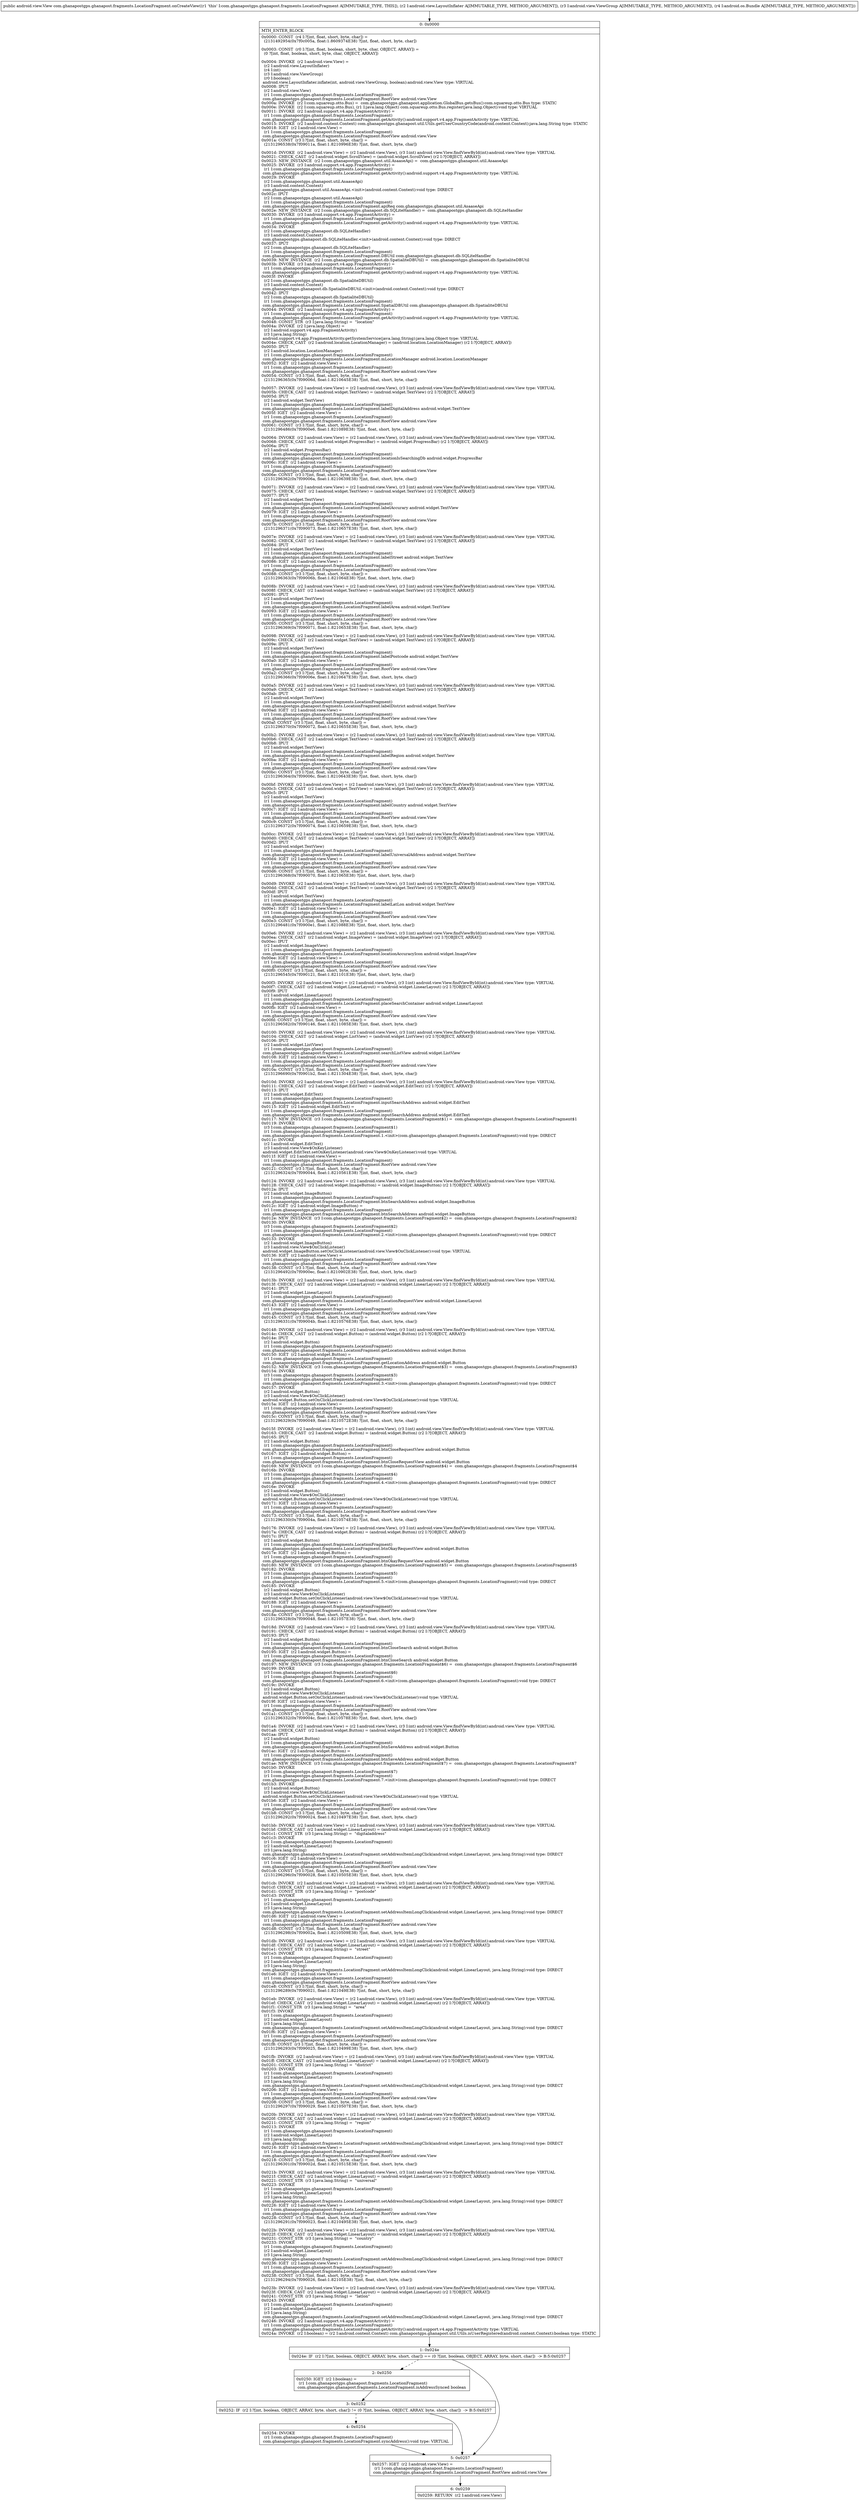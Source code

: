 digraph "CFG forcom.ghanapostgps.ghanapost.fragments.LocationFragment.onCreateView(Landroid\/view\/LayoutInflater;Landroid\/view\/ViewGroup;Landroid\/os\/Bundle;)Landroid\/view\/View;" {
Node_0 [shape=record,label="{0\:\ 0x0000|MTH_ENTER_BLOCK\l|0x0000: CONST  (r4 I:?[int, float, short, byte, char]) = \l  (2131492954(0x7f0c005a, float:1.8609374E38) ?[int, float, short, byte, char])\l \l0x0003: CONST  (r0 I:?[int, float, boolean, short, byte, char, OBJECT, ARRAY]) = \l  (0 ?[int, float, boolean, short, byte, char, OBJECT, ARRAY])\l \l0x0004: INVOKE  (r2 I:android.view.View) = \l  (r2 I:android.view.LayoutInflater)\l  (r4 I:int)\l  (r3 I:android.view.ViewGroup)\l  (r0 I:boolean)\l android.view.LayoutInflater.inflate(int, android.view.ViewGroup, boolean):android.view.View type: VIRTUAL \l0x0008: IPUT  \l  (r2 I:android.view.View)\l  (r1 I:com.ghanapostgps.ghanapost.fragments.LocationFragment)\l com.ghanapostgps.ghanapost.fragments.LocationFragment.RootView android.view.View \l0x000a: INVOKE  (r2 I:com.squareup.otto.Bus) =  com.ghanapostgps.ghanapost.application.GlobalBus.getsBus():com.squareup.otto.Bus type: STATIC \l0x000e: INVOKE  (r2 I:com.squareup.otto.Bus), (r1 I:java.lang.Object) com.squareup.otto.Bus.register(java.lang.Object):void type: VIRTUAL \l0x0011: INVOKE  (r2 I:android.support.v4.app.FragmentActivity) = \l  (r1 I:com.ghanapostgps.ghanapost.fragments.LocationFragment)\l com.ghanapostgps.ghanapost.fragments.LocationFragment.getActivity():android.support.v4.app.FragmentActivity type: VIRTUAL \l0x0015: INVOKE  (r2 I:android.content.Context) com.ghanapostgps.ghanapost.util.Utils.getUserCountryCode(android.content.Context):java.lang.String type: STATIC \l0x0018: IGET  (r2 I:android.view.View) = \l  (r1 I:com.ghanapostgps.ghanapost.fragments.LocationFragment)\l com.ghanapostgps.ghanapost.fragments.LocationFragment.RootView android.view.View \l0x001a: CONST  (r3 I:?[int, float, short, byte, char]) = \l  (2131296538(0x7f09011a, float:1.8210996E38) ?[int, float, short, byte, char])\l \l0x001d: INVOKE  (r2 I:android.view.View) = (r2 I:android.view.View), (r3 I:int) android.view.View.findViewById(int):android.view.View type: VIRTUAL \l0x0021: CHECK_CAST  (r2 I:android.widget.ScrollView) = (android.widget.ScrollView) (r2 I:?[OBJECT, ARRAY]) \l0x0023: NEW_INSTANCE  (r2 I:com.ghanapostgps.ghanapost.util.AsaaseApi) =  com.ghanapostgps.ghanapost.util.AsaaseApi \l0x0025: INVOKE  (r3 I:android.support.v4.app.FragmentActivity) = \l  (r1 I:com.ghanapostgps.ghanapost.fragments.LocationFragment)\l com.ghanapostgps.ghanapost.fragments.LocationFragment.getActivity():android.support.v4.app.FragmentActivity type: VIRTUAL \l0x0029: INVOKE  \l  (r2 I:com.ghanapostgps.ghanapost.util.AsaaseApi)\l  (r3 I:android.content.Context)\l com.ghanapostgps.ghanapost.util.AsaaseApi.\<init\>(android.content.Context):void type: DIRECT \l0x002c: IPUT  \l  (r2 I:com.ghanapostgps.ghanapost.util.AsaaseApi)\l  (r1 I:com.ghanapostgps.ghanapost.fragments.LocationFragment)\l com.ghanapostgps.ghanapost.fragments.LocationFragment.apiReq com.ghanapostgps.ghanapost.util.AsaaseApi \l0x002e: NEW_INSTANCE  (r2 I:com.ghanapostgps.ghanapost.db.SQLiteHandler) =  com.ghanapostgps.ghanapost.db.SQLiteHandler \l0x0030: INVOKE  (r3 I:android.support.v4.app.FragmentActivity) = \l  (r1 I:com.ghanapostgps.ghanapost.fragments.LocationFragment)\l com.ghanapostgps.ghanapost.fragments.LocationFragment.getActivity():android.support.v4.app.FragmentActivity type: VIRTUAL \l0x0034: INVOKE  \l  (r2 I:com.ghanapostgps.ghanapost.db.SQLiteHandler)\l  (r3 I:android.content.Context)\l com.ghanapostgps.ghanapost.db.SQLiteHandler.\<init\>(android.content.Context):void type: DIRECT \l0x0037: IPUT  \l  (r2 I:com.ghanapostgps.ghanapost.db.SQLiteHandler)\l  (r1 I:com.ghanapostgps.ghanapost.fragments.LocationFragment)\l com.ghanapostgps.ghanapost.fragments.LocationFragment.DBUtil com.ghanapostgps.ghanapost.db.SQLiteHandler \l0x0039: NEW_INSTANCE  (r2 I:com.ghanapostgps.ghanapost.db.SpatialiteDBUtil) =  com.ghanapostgps.ghanapost.db.SpatialiteDBUtil \l0x003b: INVOKE  (r3 I:android.support.v4.app.FragmentActivity) = \l  (r1 I:com.ghanapostgps.ghanapost.fragments.LocationFragment)\l com.ghanapostgps.ghanapost.fragments.LocationFragment.getActivity():android.support.v4.app.FragmentActivity type: VIRTUAL \l0x003f: INVOKE  \l  (r2 I:com.ghanapostgps.ghanapost.db.SpatialiteDBUtil)\l  (r3 I:android.content.Context)\l com.ghanapostgps.ghanapost.db.SpatialiteDBUtil.\<init\>(android.content.Context):void type: DIRECT \l0x0042: IPUT  \l  (r2 I:com.ghanapostgps.ghanapost.db.SpatialiteDBUtil)\l  (r1 I:com.ghanapostgps.ghanapost.fragments.LocationFragment)\l com.ghanapostgps.ghanapost.fragments.LocationFragment.SpatialDBUtil com.ghanapostgps.ghanapost.db.SpatialiteDBUtil \l0x0044: INVOKE  (r2 I:android.support.v4.app.FragmentActivity) = \l  (r1 I:com.ghanapostgps.ghanapost.fragments.LocationFragment)\l com.ghanapostgps.ghanapost.fragments.LocationFragment.getActivity():android.support.v4.app.FragmentActivity type: VIRTUAL \l0x0048: CONST_STR  (r3 I:java.lang.String) =  \"location\" \l0x004a: INVOKE  (r2 I:java.lang.Object) = \l  (r2 I:android.support.v4.app.FragmentActivity)\l  (r3 I:java.lang.String)\l android.support.v4.app.FragmentActivity.getSystemService(java.lang.String):java.lang.Object type: VIRTUAL \l0x004e: CHECK_CAST  (r2 I:android.location.LocationManager) = (android.location.LocationManager) (r2 I:?[OBJECT, ARRAY]) \l0x0050: IPUT  \l  (r2 I:android.location.LocationManager)\l  (r1 I:com.ghanapostgps.ghanapost.fragments.LocationFragment)\l com.ghanapostgps.ghanapost.fragments.LocationFragment.mLocationManager android.location.LocationManager \l0x0052: IGET  (r2 I:android.view.View) = \l  (r1 I:com.ghanapostgps.ghanapost.fragments.LocationFragment)\l com.ghanapostgps.ghanapost.fragments.LocationFragment.RootView android.view.View \l0x0054: CONST  (r3 I:?[int, float, short, byte, char]) = \l  (2131296365(0x7f09006d, float:1.8210645E38) ?[int, float, short, byte, char])\l \l0x0057: INVOKE  (r2 I:android.view.View) = (r2 I:android.view.View), (r3 I:int) android.view.View.findViewById(int):android.view.View type: VIRTUAL \l0x005b: CHECK_CAST  (r2 I:android.widget.TextView) = (android.widget.TextView) (r2 I:?[OBJECT, ARRAY]) \l0x005d: IPUT  \l  (r2 I:android.widget.TextView)\l  (r1 I:com.ghanapostgps.ghanapost.fragments.LocationFragment)\l com.ghanapostgps.ghanapost.fragments.LocationFragment.labelDigitalAddress android.widget.TextView \l0x005f: IGET  (r2 I:android.view.View) = \l  (r1 I:com.ghanapostgps.ghanapost.fragments.LocationFragment)\l com.ghanapostgps.ghanapost.fragments.LocationFragment.RootView android.view.View \l0x0061: CONST  (r3 I:?[int, float, short, byte, char]) = \l  (2131296486(0x7f0900e6, float:1.821089E38) ?[int, float, short, byte, char])\l \l0x0064: INVOKE  (r2 I:android.view.View) = (r2 I:android.view.View), (r3 I:int) android.view.View.findViewById(int):android.view.View type: VIRTUAL \l0x0068: CHECK_CAST  (r2 I:android.widget.ProgressBar) = (android.widget.ProgressBar) (r2 I:?[OBJECT, ARRAY]) \l0x006a: IPUT  \l  (r2 I:android.widget.ProgressBar)\l  (r1 I:com.ghanapostgps.ghanapost.fragments.LocationFragment)\l com.ghanapostgps.ghanapost.fragments.LocationFragment.locationIsSearchingDb android.widget.ProgressBar \l0x006c: IGET  (r2 I:android.view.View) = \l  (r1 I:com.ghanapostgps.ghanapost.fragments.LocationFragment)\l com.ghanapostgps.ghanapost.fragments.LocationFragment.RootView android.view.View \l0x006e: CONST  (r3 I:?[int, float, short, byte, char]) = \l  (2131296362(0x7f09006a, float:1.8210639E38) ?[int, float, short, byte, char])\l \l0x0071: INVOKE  (r2 I:android.view.View) = (r2 I:android.view.View), (r3 I:int) android.view.View.findViewById(int):android.view.View type: VIRTUAL \l0x0075: CHECK_CAST  (r2 I:android.widget.TextView) = (android.widget.TextView) (r2 I:?[OBJECT, ARRAY]) \l0x0077: IPUT  \l  (r2 I:android.widget.TextView)\l  (r1 I:com.ghanapostgps.ghanapost.fragments.LocationFragment)\l com.ghanapostgps.ghanapost.fragments.LocationFragment.labelAccurary android.widget.TextView \l0x0079: IGET  (r2 I:android.view.View) = \l  (r1 I:com.ghanapostgps.ghanapost.fragments.LocationFragment)\l com.ghanapostgps.ghanapost.fragments.LocationFragment.RootView android.view.View \l0x007b: CONST  (r3 I:?[int, float, short, byte, char]) = \l  (2131296371(0x7f090073, float:1.8210657E38) ?[int, float, short, byte, char])\l \l0x007e: INVOKE  (r2 I:android.view.View) = (r2 I:android.view.View), (r3 I:int) android.view.View.findViewById(int):android.view.View type: VIRTUAL \l0x0082: CHECK_CAST  (r2 I:android.widget.TextView) = (android.widget.TextView) (r2 I:?[OBJECT, ARRAY]) \l0x0084: IPUT  \l  (r2 I:android.widget.TextView)\l  (r1 I:com.ghanapostgps.ghanapost.fragments.LocationFragment)\l com.ghanapostgps.ghanapost.fragments.LocationFragment.labelStreet android.widget.TextView \l0x0086: IGET  (r2 I:android.view.View) = \l  (r1 I:com.ghanapostgps.ghanapost.fragments.LocationFragment)\l com.ghanapostgps.ghanapost.fragments.LocationFragment.RootView android.view.View \l0x0088: CONST  (r3 I:?[int, float, short, byte, char]) = \l  (2131296363(0x7f09006b, float:1.821064E38) ?[int, float, short, byte, char])\l \l0x008b: INVOKE  (r2 I:android.view.View) = (r2 I:android.view.View), (r3 I:int) android.view.View.findViewById(int):android.view.View type: VIRTUAL \l0x008f: CHECK_CAST  (r2 I:android.widget.TextView) = (android.widget.TextView) (r2 I:?[OBJECT, ARRAY]) \l0x0091: IPUT  \l  (r2 I:android.widget.TextView)\l  (r1 I:com.ghanapostgps.ghanapost.fragments.LocationFragment)\l com.ghanapostgps.ghanapost.fragments.LocationFragment.labelArea android.widget.TextView \l0x0093: IGET  (r2 I:android.view.View) = \l  (r1 I:com.ghanapostgps.ghanapost.fragments.LocationFragment)\l com.ghanapostgps.ghanapost.fragments.LocationFragment.RootView android.view.View \l0x0095: CONST  (r3 I:?[int, float, short, byte, char]) = \l  (2131296369(0x7f090071, float:1.8210653E38) ?[int, float, short, byte, char])\l \l0x0098: INVOKE  (r2 I:android.view.View) = (r2 I:android.view.View), (r3 I:int) android.view.View.findViewById(int):android.view.View type: VIRTUAL \l0x009c: CHECK_CAST  (r2 I:android.widget.TextView) = (android.widget.TextView) (r2 I:?[OBJECT, ARRAY]) \l0x009e: IPUT  \l  (r2 I:android.widget.TextView)\l  (r1 I:com.ghanapostgps.ghanapost.fragments.LocationFragment)\l com.ghanapostgps.ghanapost.fragments.LocationFragment.labelPostcode android.widget.TextView \l0x00a0: IGET  (r2 I:android.view.View) = \l  (r1 I:com.ghanapostgps.ghanapost.fragments.LocationFragment)\l com.ghanapostgps.ghanapost.fragments.LocationFragment.RootView android.view.View \l0x00a2: CONST  (r3 I:?[int, float, short, byte, char]) = \l  (2131296366(0x7f09006e, float:1.8210647E38) ?[int, float, short, byte, char])\l \l0x00a5: INVOKE  (r2 I:android.view.View) = (r2 I:android.view.View), (r3 I:int) android.view.View.findViewById(int):android.view.View type: VIRTUAL \l0x00a9: CHECK_CAST  (r2 I:android.widget.TextView) = (android.widget.TextView) (r2 I:?[OBJECT, ARRAY]) \l0x00ab: IPUT  \l  (r2 I:android.widget.TextView)\l  (r1 I:com.ghanapostgps.ghanapost.fragments.LocationFragment)\l com.ghanapostgps.ghanapost.fragments.LocationFragment.labelDistrict android.widget.TextView \l0x00ad: IGET  (r2 I:android.view.View) = \l  (r1 I:com.ghanapostgps.ghanapost.fragments.LocationFragment)\l com.ghanapostgps.ghanapost.fragments.LocationFragment.RootView android.view.View \l0x00af: CONST  (r3 I:?[int, float, short, byte, char]) = \l  (2131296370(0x7f090072, float:1.8210655E38) ?[int, float, short, byte, char])\l \l0x00b2: INVOKE  (r2 I:android.view.View) = (r2 I:android.view.View), (r3 I:int) android.view.View.findViewById(int):android.view.View type: VIRTUAL \l0x00b6: CHECK_CAST  (r2 I:android.widget.TextView) = (android.widget.TextView) (r2 I:?[OBJECT, ARRAY]) \l0x00b8: IPUT  \l  (r2 I:android.widget.TextView)\l  (r1 I:com.ghanapostgps.ghanapost.fragments.LocationFragment)\l com.ghanapostgps.ghanapost.fragments.LocationFragment.labelRegion android.widget.TextView \l0x00ba: IGET  (r2 I:android.view.View) = \l  (r1 I:com.ghanapostgps.ghanapost.fragments.LocationFragment)\l com.ghanapostgps.ghanapost.fragments.LocationFragment.RootView android.view.View \l0x00bc: CONST  (r3 I:?[int, float, short, byte, char]) = \l  (2131296364(0x7f09006c, float:1.8210643E38) ?[int, float, short, byte, char])\l \l0x00bf: INVOKE  (r2 I:android.view.View) = (r2 I:android.view.View), (r3 I:int) android.view.View.findViewById(int):android.view.View type: VIRTUAL \l0x00c3: CHECK_CAST  (r2 I:android.widget.TextView) = (android.widget.TextView) (r2 I:?[OBJECT, ARRAY]) \l0x00c5: IPUT  \l  (r2 I:android.widget.TextView)\l  (r1 I:com.ghanapostgps.ghanapost.fragments.LocationFragment)\l com.ghanapostgps.ghanapost.fragments.LocationFragment.labelCountry android.widget.TextView \l0x00c7: IGET  (r2 I:android.view.View) = \l  (r1 I:com.ghanapostgps.ghanapost.fragments.LocationFragment)\l com.ghanapostgps.ghanapost.fragments.LocationFragment.RootView android.view.View \l0x00c9: CONST  (r3 I:?[int, float, short, byte, char]) = \l  (2131296372(0x7f090074, float:1.8210659E38) ?[int, float, short, byte, char])\l \l0x00cc: INVOKE  (r2 I:android.view.View) = (r2 I:android.view.View), (r3 I:int) android.view.View.findViewById(int):android.view.View type: VIRTUAL \l0x00d0: CHECK_CAST  (r2 I:android.widget.TextView) = (android.widget.TextView) (r2 I:?[OBJECT, ARRAY]) \l0x00d2: IPUT  \l  (r2 I:android.widget.TextView)\l  (r1 I:com.ghanapostgps.ghanapost.fragments.LocationFragment)\l com.ghanapostgps.ghanapost.fragments.LocationFragment.labelUniversalAddress android.widget.TextView \l0x00d4: IGET  (r2 I:android.view.View) = \l  (r1 I:com.ghanapostgps.ghanapost.fragments.LocationFragment)\l com.ghanapostgps.ghanapost.fragments.LocationFragment.RootView android.view.View \l0x00d6: CONST  (r3 I:?[int, float, short, byte, char]) = \l  (2131296368(0x7f090070, float:1.821065E38) ?[int, float, short, byte, char])\l \l0x00d9: INVOKE  (r2 I:android.view.View) = (r2 I:android.view.View), (r3 I:int) android.view.View.findViewById(int):android.view.View type: VIRTUAL \l0x00dd: CHECK_CAST  (r2 I:android.widget.TextView) = (android.widget.TextView) (r2 I:?[OBJECT, ARRAY]) \l0x00df: IPUT  \l  (r2 I:android.widget.TextView)\l  (r1 I:com.ghanapostgps.ghanapost.fragments.LocationFragment)\l com.ghanapostgps.ghanapost.fragments.LocationFragment.labelLatLon android.widget.TextView \l0x00e1: IGET  (r2 I:android.view.View) = \l  (r1 I:com.ghanapostgps.ghanapost.fragments.LocationFragment)\l com.ghanapostgps.ghanapost.fragments.LocationFragment.RootView android.view.View \l0x00e3: CONST  (r3 I:?[int, float, short, byte, char]) = \l  (2131296481(0x7f0900e1, float:1.821088E38) ?[int, float, short, byte, char])\l \l0x00e6: INVOKE  (r2 I:android.view.View) = (r2 I:android.view.View), (r3 I:int) android.view.View.findViewById(int):android.view.View type: VIRTUAL \l0x00ea: CHECK_CAST  (r2 I:android.widget.ImageView) = (android.widget.ImageView) (r2 I:?[OBJECT, ARRAY]) \l0x00ec: IPUT  \l  (r2 I:android.widget.ImageView)\l  (r1 I:com.ghanapostgps.ghanapost.fragments.LocationFragment)\l com.ghanapostgps.ghanapost.fragments.LocationFragment.locationAccuracyIcon android.widget.ImageView \l0x00ee: IGET  (r2 I:android.view.View) = \l  (r1 I:com.ghanapostgps.ghanapost.fragments.LocationFragment)\l com.ghanapostgps.ghanapost.fragments.LocationFragment.RootView android.view.View \l0x00f0: CONST  (r3 I:?[int, float, short, byte, char]) = \l  (2131296545(0x7f090121, float:1.821101E38) ?[int, float, short, byte, char])\l \l0x00f3: INVOKE  (r2 I:android.view.View) = (r2 I:android.view.View), (r3 I:int) android.view.View.findViewById(int):android.view.View type: VIRTUAL \l0x00f7: CHECK_CAST  (r2 I:android.widget.LinearLayout) = (android.widget.LinearLayout) (r2 I:?[OBJECT, ARRAY]) \l0x00f9: IPUT  \l  (r2 I:android.widget.LinearLayout)\l  (r1 I:com.ghanapostgps.ghanapost.fragments.LocationFragment)\l com.ghanapostgps.ghanapost.fragments.LocationFragment.placeSearchContainer android.widget.LinearLayout \l0x00fb: IGET  (r2 I:android.view.View) = \l  (r1 I:com.ghanapostgps.ghanapost.fragments.LocationFragment)\l com.ghanapostgps.ghanapost.fragments.LocationFragment.RootView android.view.View \l0x00fd: CONST  (r3 I:?[int, float, short, byte, char]) = \l  (2131296582(0x7f090146, float:1.8211085E38) ?[int, float, short, byte, char])\l \l0x0100: INVOKE  (r2 I:android.view.View) = (r2 I:android.view.View), (r3 I:int) android.view.View.findViewById(int):android.view.View type: VIRTUAL \l0x0104: CHECK_CAST  (r2 I:android.widget.ListView) = (android.widget.ListView) (r2 I:?[OBJECT, ARRAY]) \l0x0106: IPUT  \l  (r2 I:android.widget.ListView)\l  (r1 I:com.ghanapostgps.ghanapost.fragments.LocationFragment)\l com.ghanapostgps.ghanapost.fragments.LocationFragment.searchListView android.widget.ListView \l0x0108: IGET  (r2 I:android.view.View) = \l  (r1 I:com.ghanapostgps.ghanapost.fragments.LocationFragment)\l com.ghanapostgps.ghanapost.fragments.LocationFragment.RootView android.view.View \l0x010a: CONST  (r3 I:?[int, float, short, byte, char]) = \l  (2131296690(0x7f0901b2, float:1.8211304E38) ?[int, float, short, byte, char])\l \l0x010d: INVOKE  (r2 I:android.view.View) = (r2 I:android.view.View), (r3 I:int) android.view.View.findViewById(int):android.view.View type: VIRTUAL \l0x0111: CHECK_CAST  (r2 I:android.widget.EditText) = (android.widget.EditText) (r2 I:?[OBJECT, ARRAY]) \l0x0113: IPUT  \l  (r2 I:android.widget.EditText)\l  (r1 I:com.ghanapostgps.ghanapost.fragments.LocationFragment)\l com.ghanapostgps.ghanapost.fragments.LocationFragment.inputSearchAddress android.widget.EditText \l0x0115: IGET  (r2 I:android.widget.EditText) = \l  (r1 I:com.ghanapostgps.ghanapost.fragments.LocationFragment)\l com.ghanapostgps.ghanapost.fragments.LocationFragment.inputSearchAddress android.widget.EditText \l0x0117: NEW_INSTANCE  (r3 I:com.ghanapostgps.ghanapost.fragments.LocationFragment$1) =  com.ghanapostgps.ghanapost.fragments.LocationFragment$1 \l0x0119: INVOKE  \l  (r3 I:com.ghanapostgps.ghanapost.fragments.LocationFragment$1)\l  (r1 I:com.ghanapostgps.ghanapost.fragments.LocationFragment)\l com.ghanapostgps.ghanapost.fragments.LocationFragment.1.\<init\>(com.ghanapostgps.ghanapost.fragments.LocationFragment):void type: DIRECT \l0x011c: INVOKE  \l  (r2 I:android.widget.EditText)\l  (r3 I:android.view.View$OnKeyListener)\l android.widget.EditText.setOnKeyListener(android.view.View$OnKeyListener):void type: VIRTUAL \l0x011f: IGET  (r2 I:android.view.View) = \l  (r1 I:com.ghanapostgps.ghanapost.fragments.LocationFragment)\l com.ghanapostgps.ghanapost.fragments.LocationFragment.RootView android.view.View \l0x0121: CONST  (r3 I:?[int, float, short, byte, char]) = \l  (2131296324(0x7f090044, float:1.8210561E38) ?[int, float, short, byte, char])\l \l0x0124: INVOKE  (r2 I:android.view.View) = (r2 I:android.view.View), (r3 I:int) android.view.View.findViewById(int):android.view.View type: VIRTUAL \l0x0128: CHECK_CAST  (r2 I:android.widget.ImageButton) = (android.widget.ImageButton) (r2 I:?[OBJECT, ARRAY]) \l0x012a: IPUT  \l  (r2 I:android.widget.ImageButton)\l  (r1 I:com.ghanapostgps.ghanapost.fragments.LocationFragment)\l com.ghanapostgps.ghanapost.fragments.LocationFragment.btnSearchAddress android.widget.ImageButton \l0x012c: IGET  (r2 I:android.widget.ImageButton) = \l  (r1 I:com.ghanapostgps.ghanapost.fragments.LocationFragment)\l com.ghanapostgps.ghanapost.fragments.LocationFragment.btnSearchAddress android.widget.ImageButton \l0x012e: NEW_INSTANCE  (r3 I:com.ghanapostgps.ghanapost.fragments.LocationFragment$2) =  com.ghanapostgps.ghanapost.fragments.LocationFragment$2 \l0x0130: INVOKE  \l  (r3 I:com.ghanapostgps.ghanapost.fragments.LocationFragment$2)\l  (r1 I:com.ghanapostgps.ghanapost.fragments.LocationFragment)\l com.ghanapostgps.ghanapost.fragments.LocationFragment.2.\<init\>(com.ghanapostgps.ghanapost.fragments.LocationFragment):void type: DIRECT \l0x0133: INVOKE  \l  (r2 I:android.widget.ImageButton)\l  (r3 I:android.view.View$OnClickListener)\l android.widget.ImageButton.setOnClickListener(android.view.View$OnClickListener):void type: VIRTUAL \l0x0136: IGET  (r2 I:android.view.View) = \l  (r1 I:com.ghanapostgps.ghanapost.fragments.LocationFragment)\l com.ghanapostgps.ghanapost.fragments.LocationFragment.RootView android.view.View \l0x0138: CONST  (r3 I:?[int, float, short, byte, char]) = \l  (2131296492(0x7f0900ec, float:1.8210902E38) ?[int, float, short, byte, char])\l \l0x013b: INVOKE  (r2 I:android.view.View) = (r2 I:android.view.View), (r3 I:int) android.view.View.findViewById(int):android.view.View type: VIRTUAL \l0x013f: CHECK_CAST  (r2 I:android.widget.LinearLayout) = (android.widget.LinearLayout) (r2 I:?[OBJECT, ARRAY]) \l0x0141: IPUT  \l  (r2 I:android.widget.LinearLayout)\l  (r1 I:com.ghanapostgps.ghanapost.fragments.LocationFragment)\l com.ghanapostgps.ghanapost.fragments.LocationFragment.LocationRequestView android.widget.LinearLayout \l0x0143: IGET  (r2 I:android.view.View) = \l  (r1 I:com.ghanapostgps.ghanapost.fragments.LocationFragment)\l com.ghanapostgps.ghanapost.fragments.LocationFragment.RootView android.view.View \l0x0145: CONST  (r3 I:?[int, float, short, byte, char]) = \l  (2131296331(0x7f09004b, float:1.8210576E38) ?[int, float, short, byte, char])\l \l0x0148: INVOKE  (r2 I:android.view.View) = (r2 I:android.view.View), (r3 I:int) android.view.View.findViewById(int):android.view.View type: VIRTUAL \l0x014c: CHECK_CAST  (r2 I:android.widget.Button) = (android.widget.Button) (r2 I:?[OBJECT, ARRAY]) \l0x014e: IPUT  \l  (r2 I:android.widget.Button)\l  (r1 I:com.ghanapostgps.ghanapost.fragments.LocationFragment)\l com.ghanapostgps.ghanapost.fragments.LocationFragment.getLocationAddress android.widget.Button \l0x0150: IGET  (r2 I:android.widget.Button) = \l  (r1 I:com.ghanapostgps.ghanapost.fragments.LocationFragment)\l com.ghanapostgps.ghanapost.fragments.LocationFragment.getLocationAddress android.widget.Button \l0x0152: NEW_INSTANCE  (r3 I:com.ghanapostgps.ghanapost.fragments.LocationFragment$3) =  com.ghanapostgps.ghanapost.fragments.LocationFragment$3 \l0x0154: INVOKE  \l  (r3 I:com.ghanapostgps.ghanapost.fragments.LocationFragment$3)\l  (r1 I:com.ghanapostgps.ghanapost.fragments.LocationFragment)\l com.ghanapostgps.ghanapost.fragments.LocationFragment.3.\<init\>(com.ghanapostgps.ghanapost.fragments.LocationFragment):void type: DIRECT \l0x0157: INVOKE  \l  (r2 I:android.widget.Button)\l  (r3 I:android.view.View$OnClickListener)\l android.widget.Button.setOnClickListener(android.view.View$OnClickListener):void type: VIRTUAL \l0x015a: IGET  (r2 I:android.view.View) = \l  (r1 I:com.ghanapostgps.ghanapost.fragments.LocationFragment)\l com.ghanapostgps.ghanapost.fragments.LocationFragment.RootView android.view.View \l0x015c: CONST  (r3 I:?[int, float, short, byte, char]) = \l  (2131296329(0x7f090049, float:1.8210572E38) ?[int, float, short, byte, char])\l \l0x015f: INVOKE  (r2 I:android.view.View) = (r2 I:android.view.View), (r3 I:int) android.view.View.findViewById(int):android.view.View type: VIRTUAL \l0x0163: CHECK_CAST  (r2 I:android.widget.Button) = (android.widget.Button) (r2 I:?[OBJECT, ARRAY]) \l0x0165: IPUT  \l  (r2 I:android.widget.Button)\l  (r1 I:com.ghanapostgps.ghanapost.fragments.LocationFragment)\l com.ghanapostgps.ghanapost.fragments.LocationFragment.btnCloseRequestView android.widget.Button \l0x0167: IGET  (r2 I:android.widget.Button) = \l  (r1 I:com.ghanapostgps.ghanapost.fragments.LocationFragment)\l com.ghanapostgps.ghanapost.fragments.LocationFragment.btnCloseRequestView android.widget.Button \l0x0169: NEW_INSTANCE  (r3 I:com.ghanapostgps.ghanapost.fragments.LocationFragment$4) =  com.ghanapostgps.ghanapost.fragments.LocationFragment$4 \l0x016b: INVOKE  \l  (r3 I:com.ghanapostgps.ghanapost.fragments.LocationFragment$4)\l  (r1 I:com.ghanapostgps.ghanapost.fragments.LocationFragment)\l com.ghanapostgps.ghanapost.fragments.LocationFragment.4.\<init\>(com.ghanapostgps.ghanapost.fragments.LocationFragment):void type: DIRECT \l0x016e: INVOKE  \l  (r2 I:android.widget.Button)\l  (r3 I:android.view.View$OnClickListener)\l android.widget.Button.setOnClickListener(android.view.View$OnClickListener):void type: VIRTUAL \l0x0171: IGET  (r2 I:android.view.View) = \l  (r1 I:com.ghanapostgps.ghanapost.fragments.LocationFragment)\l com.ghanapostgps.ghanapost.fragments.LocationFragment.RootView android.view.View \l0x0173: CONST  (r3 I:?[int, float, short, byte, char]) = \l  (2131296330(0x7f09004a, float:1.8210574E38) ?[int, float, short, byte, char])\l \l0x0176: INVOKE  (r2 I:android.view.View) = (r2 I:android.view.View), (r3 I:int) android.view.View.findViewById(int):android.view.View type: VIRTUAL \l0x017a: CHECK_CAST  (r2 I:android.widget.Button) = (android.widget.Button) (r2 I:?[OBJECT, ARRAY]) \l0x017c: IPUT  \l  (r2 I:android.widget.Button)\l  (r1 I:com.ghanapostgps.ghanapost.fragments.LocationFragment)\l com.ghanapostgps.ghanapost.fragments.LocationFragment.btnOkayRequestView android.widget.Button \l0x017e: IGET  (r2 I:android.widget.Button) = \l  (r1 I:com.ghanapostgps.ghanapost.fragments.LocationFragment)\l com.ghanapostgps.ghanapost.fragments.LocationFragment.btnOkayRequestView android.widget.Button \l0x0180: NEW_INSTANCE  (r3 I:com.ghanapostgps.ghanapost.fragments.LocationFragment$5) =  com.ghanapostgps.ghanapost.fragments.LocationFragment$5 \l0x0182: INVOKE  \l  (r3 I:com.ghanapostgps.ghanapost.fragments.LocationFragment$5)\l  (r1 I:com.ghanapostgps.ghanapost.fragments.LocationFragment)\l com.ghanapostgps.ghanapost.fragments.LocationFragment.5.\<init\>(com.ghanapostgps.ghanapost.fragments.LocationFragment):void type: DIRECT \l0x0185: INVOKE  \l  (r2 I:android.widget.Button)\l  (r3 I:android.view.View$OnClickListener)\l android.widget.Button.setOnClickListener(android.view.View$OnClickListener):void type: VIRTUAL \l0x0188: IGET  (r2 I:android.view.View) = \l  (r1 I:com.ghanapostgps.ghanapost.fragments.LocationFragment)\l com.ghanapostgps.ghanapost.fragments.LocationFragment.RootView android.view.View \l0x018a: CONST  (r3 I:?[int, float, short, byte, char]) = \l  (2131296328(0x7f090048, float:1.821057E38) ?[int, float, short, byte, char])\l \l0x018d: INVOKE  (r2 I:android.view.View) = (r2 I:android.view.View), (r3 I:int) android.view.View.findViewById(int):android.view.View type: VIRTUAL \l0x0191: CHECK_CAST  (r2 I:android.widget.Button) = (android.widget.Button) (r2 I:?[OBJECT, ARRAY]) \l0x0193: IPUT  \l  (r2 I:android.widget.Button)\l  (r1 I:com.ghanapostgps.ghanapost.fragments.LocationFragment)\l com.ghanapostgps.ghanapost.fragments.LocationFragment.btnCloseSearch android.widget.Button \l0x0195: IGET  (r2 I:android.widget.Button) = \l  (r1 I:com.ghanapostgps.ghanapost.fragments.LocationFragment)\l com.ghanapostgps.ghanapost.fragments.LocationFragment.btnCloseSearch android.widget.Button \l0x0197: NEW_INSTANCE  (r3 I:com.ghanapostgps.ghanapost.fragments.LocationFragment$6) =  com.ghanapostgps.ghanapost.fragments.LocationFragment$6 \l0x0199: INVOKE  \l  (r3 I:com.ghanapostgps.ghanapost.fragments.LocationFragment$6)\l  (r1 I:com.ghanapostgps.ghanapost.fragments.LocationFragment)\l com.ghanapostgps.ghanapost.fragments.LocationFragment.6.\<init\>(com.ghanapostgps.ghanapost.fragments.LocationFragment):void type: DIRECT \l0x019c: INVOKE  \l  (r2 I:android.widget.Button)\l  (r3 I:android.view.View$OnClickListener)\l android.widget.Button.setOnClickListener(android.view.View$OnClickListener):void type: VIRTUAL \l0x019f: IGET  (r2 I:android.view.View) = \l  (r1 I:com.ghanapostgps.ghanapost.fragments.LocationFragment)\l com.ghanapostgps.ghanapost.fragments.LocationFragment.RootView android.view.View \l0x01a1: CONST  (r3 I:?[int, float, short, byte, char]) = \l  (2131296332(0x7f09004c, float:1.8210578E38) ?[int, float, short, byte, char])\l \l0x01a4: INVOKE  (r2 I:android.view.View) = (r2 I:android.view.View), (r3 I:int) android.view.View.findViewById(int):android.view.View type: VIRTUAL \l0x01a8: CHECK_CAST  (r2 I:android.widget.Button) = (android.widget.Button) (r2 I:?[OBJECT, ARRAY]) \l0x01aa: IPUT  \l  (r2 I:android.widget.Button)\l  (r1 I:com.ghanapostgps.ghanapost.fragments.LocationFragment)\l com.ghanapostgps.ghanapost.fragments.LocationFragment.btnSaveAddress android.widget.Button \l0x01ac: IGET  (r2 I:android.widget.Button) = \l  (r1 I:com.ghanapostgps.ghanapost.fragments.LocationFragment)\l com.ghanapostgps.ghanapost.fragments.LocationFragment.btnSaveAddress android.widget.Button \l0x01ae: NEW_INSTANCE  (r3 I:com.ghanapostgps.ghanapost.fragments.LocationFragment$7) =  com.ghanapostgps.ghanapost.fragments.LocationFragment$7 \l0x01b0: INVOKE  \l  (r3 I:com.ghanapostgps.ghanapost.fragments.LocationFragment$7)\l  (r1 I:com.ghanapostgps.ghanapost.fragments.LocationFragment)\l com.ghanapostgps.ghanapost.fragments.LocationFragment.7.\<init\>(com.ghanapostgps.ghanapost.fragments.LocationFragment):void type: DIRECT \l0x01b3: INVOKE  \l  (r2 I:android.widget.Button)\l  (r3 I:android.view.View$OnClickListener)\l android.widget.Button.setOnClickListener(android.view.View$OnClickListener):void type: VIRTUAL \l0x01b6: IGET  (r2 I:android.view.View) = \l  (r1 I:com.ghanapostgps.ghanapost.fragments.LocationFragment)\l com.ghanapostgps.ghanapost.fragments.LocationFragment.RootView android.view.View \l0x01b8: CONST  (r3 I:?[int, float, short, byte, char]) = \l  (2131296292(0x7f090024, float:1.8210497E38) ?[int, float, short, byte, char])\l \l0x01bb: INVOKE  (r2 I:android.view.View) = (r2 I:android.view.View), (r3 I:int) android.view.View.findViewById(int):android.view.View type: VIRTUAL \l0x01bf: CHECK_CAST  (r2 I:android.widget.LinearLayout) = (android.widget.LinearLayout) (r2 I:?[OBJECT, ARRAY]) \l0x01c1: CONST_STR  (r3 I:java.lang.String) =  \"digitaladdress\" \l0x01c3: INVOKE  \l  (r1 I:com.ghanapostgps.ghanapost.fragments.LocationFragment)\l  (r2 I:android.widget.LinearLayout)\l  (r3 I:java.lang.String)\l com.ghanapostgps.ghanapost.fragments.LocationFragment.setAddressItemLongClick(android.widget.LinearLayout, java.lang.String):void type: DIRECT \l0x01c6: IGET  (r2 I:android.view.View) = \l  (r1 I:com.ghanapostgps.ghanapost.fragments.LocationFragment)\l com.ghanapostgps.ghanapost.fragments.LocationFragment.RootView android.view.View \l0x01c8: CONST  (r3 I:?[int, float, short, byte, char]) = \l  (2131296296(0x7f090028, float:1.8210505E38) ?[int, float, short, byte, char])\l \l0x01cb: INVOKE  (r2 I:android.view.View) = (r2 I:android.view.View), (r3 I:int) android.view.View.findViewById(int):android.view.View type: VIRTUAL \l0x01cf: CHECK_CAST  (r2 I:android.widget.LinearLayout) = (android.widget.LinearLayout) (r2 I:?[OBJECT, ARRAY]) \l0x01d1: CONST_STR  (r3 I:java.lang.String) =  \"postcode\" \l0x01d3: INVOKE  \l  (r1 I:com.ghanapostgps.ghanapost.fragments.LocationFragment)\l  (r2 I:android.widget.LinearLayout)\l  (r3 I:java.lang.String)\l com.ghanapostgps.ghanapost.fragments.LocationFragment.setAddressItemLongClick(android.widget.LinearLayout, java.lang.String):void type: DIRECT \l0x01d6: IGET  (r2 I:android.view.View) = \l  (r1 I:com.ghanapostgps.ghanapost.fragments.LocationFragment)\l com.ghanapostgps.ghanapost.fragments.LocationFragment.RootView android.view.View \l0x01d8: CONST  (r3 I:?[int, float, short, byte, char]) = \l  (2131296298(0x7f09002a, float:1.8210509E38) ?[int, float, short, byte, char])\l \l0x01db: INVOKE  (r2 I:android.view.View) = (r2 I:android.view.View), (r3 I:int) android.view.View.findViewById(int):android.view.View type: VIRTUAL \l0x01df: CHECK_CAST  (r2 I:android.widget.LinearLayout) = (android.widget.LinearLayout) (r2 I:?[OBJECT, ARRAY]) \l0x01e1: CONST_STR  (r3 I:java.lang.String) =  \"street\" \l0x01e3: INVOKE  \l  (r1 I:com.ghanapostgps.ghanapost.fragments.LocationFragment)\l  (r2 I:android.widget.LinearLayout)\l  (r3 I:java.lang.String)\l com.ghanapostgps.ghanapost.fragments.LocationFragment.setAddressItemLongClick(android.widget.LinearLayout, java.lang.String):void type: DIRECT \l0x01e6: IGET  (r2 I:android.view.View) = \l  (r1 I:com.ghanapostgps.ghanapost.fragments.LocationFragment)\l com.ghanapostgps.ghanapost.fragments.LocationFragment.RootView android.view.View \l0x01e8: CONST  (r3 I:?[int, float, short, byte, char]) = \l  (2131296289(0x7f090021, float:1.821049E38) ?[int, float, short, byte, char])\l \l0x01eb: INVOKE  (r2 I:android.view.View) = (r2 I:android.view.View), (r3 I:int) android.view.View.findViewById(int):android.view.View type: VIRTUAL \l0x01ef: CHECK_CAST  (r2 I:android.widget.LinearLayout) = (android.widget.LinearLayout) (r2 I:?[OBJECT, ARRAY]) \l0x01f1: CONST_STR  (r3 I:java.lang.String) =  \"area\" \l0x01f3: INVOKE  \l  (r1 I:com.ghanapostgps.ghanapost.fragments.LocationFragment)\l  (r2 I:android.widget.LinearLayout)\l  (r3 I:java.lang.String)\l com.ghanapostgps.ghanapost.fragments.LocationFragment.setAddressItemLongClick(android.widget.LinearLayout, java.lang.String):void type: DIRECT \l0x01f6: IGET  (r2 I:android.view.View) = \l  (r1 I:com.ghanapostgps.ghanapost.fragments.LocationFragment)\l com.ghanapostgps.ghanapost.fragments.LocationFragment.RootView android.view.View \l0x01f8: CONST  (r3 I:?[int, float, short, byte, char]) = \l  (2131296293(0x7f090025, float:1.8210499E38) ?[int, float, short, byte, char])\l \l0x01fb: INVOKE  (r2 I:android.view.View) = (r2 I:android.view.View), (r3 I:int) android.view.View.findViewById(int):android.view.View type: VIRTUAL \l0x01ff: CHECK_CAST  (r2 I:android.widget.LinearLayout) = (android.widget.LinearLayout) (r2 I:?[OBJECT, ARRAY]) \l0x0201: CONST_STR  (r3 I:java.lang.String) =  \"district\" \l0x0203: INVOKE  \l  (r1 I:com.ghanapostgps.ghanapost.fragments.LocationFragment)\l  (r2 I:android.widget.LinearLayout)\l  (r3 I:java.lang.String)\l com.ghanapostgps.ghanapost.fragments.LocationFragment.setAddressItemLongClick(android.widget.LinearLayout, java.lang.String):void type: DIRECT \l0x0206: IGET  (r2 I:android.view.View) = \l  (r1 I:com.ghanapostgps.ghanapost.fragments.LocationFragment)\l com.ghanapostgps.ghanapost.fragments.LocationFragment.RootView android.view.View \l0x0208: CONST  (r3 I:?[int, float, short, byte, char]) = \l  (2131296297(0x7f090029, float:1.8210507E38) ?[int, float, short, byte, char])\l \l0x020b: INVOKE  (r2 I:android.view.View) = (r2 I:android.view.View), (r3 I:int) android.view.View.findViewById(int):android.view.View type: VIRTUAL \l0x020f: CHECK_CAST  (r2 I:android.widget.LinearLayout) = (android.widget.LinearLayout) (r2 I:?[OBJECT, ARRAY]) \l0x0211: CONST_STR  (r3 I:java.lang.String) =  \"region\" \l0x0213: INVOKE  \l  (r1 I:com.ghanapostgps.ghanapost.fragments.LocationFragment)\l  (r2 I:android.widget.LinearLayout)\l  (r3 I:java.lang.String)\l com.ghanapostgps.ghanapost.fragments.LocationFragment.setAddressItemLongClick(android.widget.LinearLayout, java.lang.String):void type: DIRECT \l0x0216: IGET  (r2 I:android.view.View) = \l  (r1 I:com.ghanapostgps.ghanapost.fragments.LocationFragment)\l com.ghanapostgps.ghanapost.fragments.LocationFragment.RootView android.view.View \l0x0218: CONST  (r3 I:?[int, float, short, byte, char]) = \l  (2131296301(0x7f09002d, float:1.8210515E38) ?[int, float, short, byte, char])\l \l0x021b: INVOKE  (r2 I:android.view.View) = (r2 I:android.view.View), (r3 I:int) android.view.View.findViewById(int):android.view.View type: VIRTUAL \l0x021f: CHECK_CAST  (r2 I:android.widget.LinearLayout) = (android.widget.LinearLayout) (r2 I:?[OBJECT, ARRAY]) \l0x0221: CONST_STR  (r3 I:java.lang.String) =  \"universal\" \l0x0223: INVOKE  \l  (r1 I:com.ghanapostgps.ghanapost.fragments.LocationFragment)\l  (r2 I:android.widget.LinearLayout)\l  (r3 I:java.lang.String)\l com.ghanapostgps.ghanapost.fragments.LocationFragment.setAddressItemLongClick(android.widget.LinearLayout, java.lang.String):void type: DIRECT \l0x0226: IGET  (r2 I:android.view.View) = \l  (r1 I:com.ghanapostgps.ghanapost.fragments.LocationFragment)\l com.ghanapostgps.ghanapost.fragments.LocationFragment.RootView android.view.View \l0x0228: CONST  (r3 I:?[int, float, short, byte, char]) = \l  (2131296291(0x7f090023, float:1.8210495E38) ?[int, float, short, byte, char])\l \l0x022b: INVOKE  (r2 I:android.view.View) = (r2 I:android.view.View), (r3 I:int) android.view.View.findViewById(int):android.view.View type: VIRTUAL \l0x022f: CHECK_CAST  (r2 I:android.widget.LinearLayout) = (android.widget.LinearLayout) (r2 I:?[OBJECT, ARRAY]) \l0x0231: CONST_STR  (r3 I:java.lang.String) =  \"country\" \l0x0233: INVOKE  \l  (r1 I:com.ghanapostgps.ghanapost.fragments.LocationFragment)\l  (r2 I:android.widget.LinearLayout)\l  (r3 I:java.lang.String)\l com.ghanapostgps.ghanapost.fragments.LocationFragment.setAddressItemLongClick(android.widget.LinearLayout, java.lang.String):void type: DIRECT \l0x0236: IGET  (r2 I:android.view.View) = \l  (r1 I:com.ghanapostgps.ghanapost.fragments.LocationFragment)\l com.ghanapostgps.ghanapost.fragments.LocationFragment.RootView android.view.View \l0x0238: CONST  (r3 I:?[int, float, short, byte, char]) = \l  (2131296294(0x7f090026, float:1.82105E38) ?[int, float, short, byte, char])\l \l0x023b: INVOKE  (r2 I:android.view.View) = (r2 I:android.view.View), (r3 I:int) android.view.View.findViewById(int):android.view.View type: VIRTUAL \l0x023f: CHECK_CAST  (r2 I:android.widget.LinearLayout) = (android.widget.LinearLayout) (r2 I:?[OBJECT, ARRAY]) \l0x0241: CONST_STR  (r3 I:java.lang.String) =  \"latlon\" \l0x0243: INVOKE  \l  (r1 I:com.ghanapostgps.ghanapost.fragments.LocationFragment)\l  (r2 I:android.widget.LinearLayout)\l  (r3 I:java.lang.String)\l com.ghanapostgps.ghanapost.fragments.LocationFragment.setAddressItemLongClick(android.widget.LinearLayout, java.lang.String):void type: DIRECT \l0x0246: INVOKE  (r2 I:android.support.v4.app.FragmentActivity) = \l  (r1 I:com.ghanapostgps.ghanapost.fragments.LocationFragment)\l com.ghanapostgps.ghanapost.fragments.LocationFragment.getActivity():android.support.v4.app.FragmentActivity type: VIRTUAL \l0x024a: INVOKE  (r2 I:boolean) = (r2 I:android.content.Context) com.ghanapostgps.ghanapost.util.Utils.isUserRegistered(android.content.Context):boolean type: STATIC \l}"];
Node_1 [shape=record,label="{1\:\ 0x024e|0x024e: IF  (r2 I:?[int, boolean, OBJECT, ARRAY, byte, short, char]) == (0 ?[int, boolean, OBJECT, ARRAY, byte, short, char])  \-\> B:5:0x0257 \l}"];
Node_2 [shape=record,label="{2\:\ 0x0250|0x0250: IGET  (r2 I:boolean) = \l  (r1 I:com.ghanapostgps.ghanapost.fragments.LocationFragment)\l com.ghanapostgps.ghanapost.fragments.LocationFragment.isAddressSynced boolean \l}"];
Node_3 [shape=record,label="{3\:\ 0x0252|0x0252: IF  (r2 I:?[int, boolean, OBJECT, ARRAY, byte, short, char]) != (0 ?[int, boolean, OBJECT, ARRAY, byte, short, char])  \-\> B:5:0x0257 \l}"];
Node_4 [shape=record,label="{4\:\ 0x0254|0x0254: INVOKE  \l  (r1 I:com.ghanapostgps.ghanapost.fragments.LocationFragment)\l com.ghanapostgps.ghanapost.fragments.LocationFragment.syncAddress():void type: VIRTUAL \l}"];
Node_5 [shape=record,label="{5\:\ 0x0257|0x0257: IGET  (r2 I:android.view.View) = \l  (r1 I:com.ghanapostgps.ghanapost.fragments.LocationFragment)\l com.ghanapostgps.ghanapost.fragments.LocationFragment.RootView android.view.View \l}"];
Node_6 [shape=record,label="{6\:\ 0x0259|0x0259: RETURN  (r2 I:android.view.View) \l}"];
MethodNode[shape=record,label="{public android.view.View com.ghanapostgps.ghanapost.fragments.LocationFragment.onCreateView((r1 'this' I:com.ghanapostgps.ghanapost.fragments.LocationFragment A[IMMUTABLE_TYPE, THIS]), (r2 I:android.view.LayoutInflater A[IMMUTABLE_TYPE, METHOD_ARGUMENT]), (r3 I:android.view.ViewGroup A[IMMUTABLE_TYPE, METHOD_ARGUMENT]), (r4 I:android.os.Bundle A[IMMUTABLE_TYPE, METHOD_ARGUMENT])) }"];
MethodNode -> Node_0;
Node_0 -> Node_1;
Node_1 -> Node_2[style=dashed];
Node_1 -> Node_5;
Node_2 -> Node_3;
Node_3 -> Node_4[style=dashed];
Node_3 -> Node_5;
Node_4 -> Node_5;
Node_5 -> Node_6;
}

